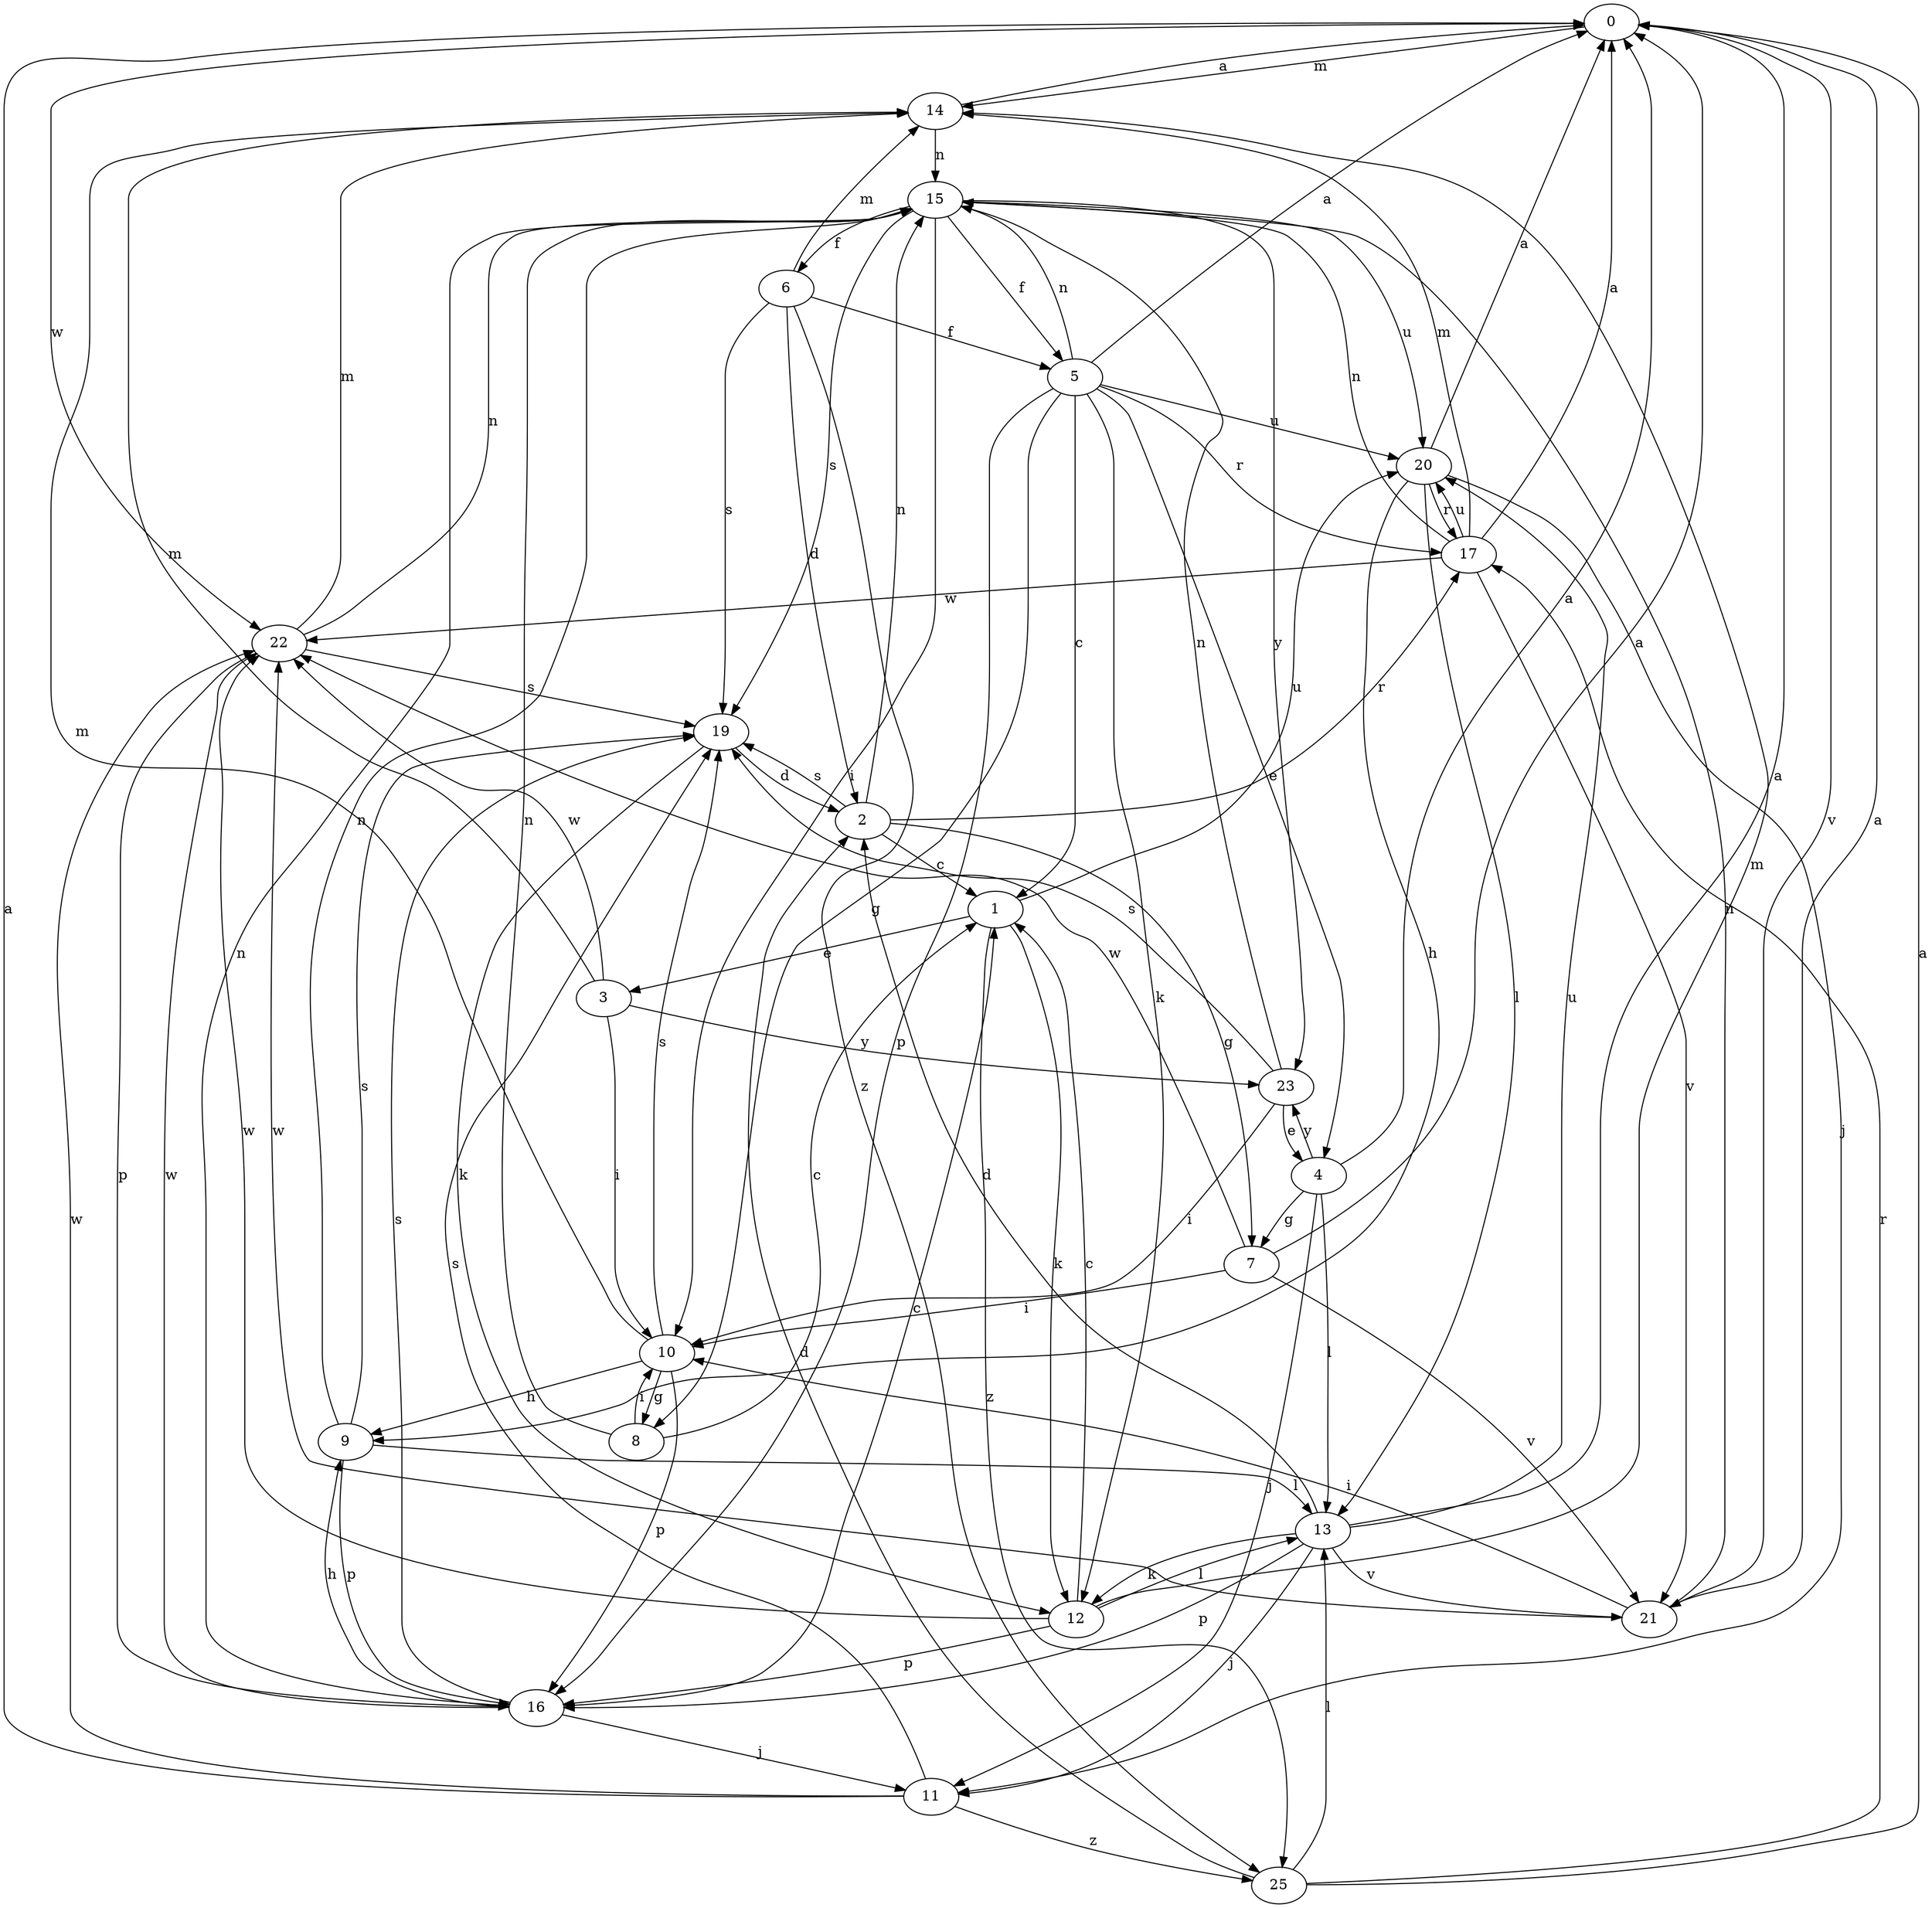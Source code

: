 strict digraph  {
0;
1;
2;
3;
4;
5;
6;
7;
8;
9;
10;
11;
12;
13;
14;
15;
16;
17;
19;
20;
21;
22;
23;
25;
0 -> 14  [label=m];
0 -> 21  [label=v];
0 -> 22  [label=w];
1 -> 3  [label=e];
1 -> 12  [label=k];
1 -> 20  [label=u];
1 -> 25  [label=z];
2 -> 1  [label=c];
2 -> 7  [label=g];
2 -> 15  [label=n];
2 -> 17  [label=r];
2 -> 19  [label=s];
3 -> 10  [label=i];
3 -> 14  [label=m];
3 -> 22  [label=w];
3 -> 23  [label=y];
4 -> 0  [label=a];
4 -> 7  [label=g];
4 -> 11  [label=j];
4 -> 13  [label=l];
4 -> 23  [label=y];
5 -> 0  [label=a];
5 -> 1  [label=c];
5 -> 4  [label=e];
5 -> 8  [label=g];
5 -> 12  [label=k];
5 -> 15  [label=n];
5 -> 16  [label=p];
5 -> 17  [label=r];
5 -> 20  [label=u];
6 -> 2  [label=d];
6 -> 5  [label=f];
6 -> 14  [label=m];
6 -> 19  [label=s];
6 -> 25  [label=z];
7 -> 0  [label=a];
7 -> 10  [label=i];
7 -> 21  [label=v];
7 -> 22  [label=w];
8 -> 1  [label=c];
8 -> 10  [label=i];
8 -> 15  [label=n];
9 -> 13  [label=l];
9 -> 15  [label=n];
9 -> 16  [label=p];
9 -> 19  [label=s];
10 -> 8  [label=g];
10 -> 9  [label=h];
10 -> 14  [label=m];
10 -> 16  [label=p];
10 -> 19  [label=s];
11 -> 0  [label=a];
11 -> 19  [label=s];
11 -> 22  [label=w];
11 -> 25  [label=z];
12 -> 1  [label=c];
12 -> 13  [label=l];
12 -> 14  [label=m];
12 -> 16  [label=p];
12 -> 22  [label=w];
13 -> 0  [label=a];
13 -> 2  [label=d];
13 -> 11  [label=j];
13 -> 12  [label=k];
13 -> 16  [label=p];
13 -> 20  [label=u];
13 -> 21  [label=v];
14 -> 0  [label=a];
14 -> 15  [label=n];
15 -> 5  [label=f];
15 -> 6  [label=f];
15 -> 10  [label=i];
15 -> 19  [label=s];
15 -> 20  [label=u];
15 -> 23  [label=y];
16 -> 1  [label=c];
16 -> 9  [label=h];
16 -> 11  [label=j];
16 -> 15  [label=n];
16 -> 19  [label=s];
16 -> 22  [label=w];
17 -> 0  [label=a];
17 -> 14  [label=m];
17 -> 15  [label=n];
17 -> 20  [label=u];
17 -> 21  [label=v];
17 -> 22  [label=w];
19 -> 2  [label=d];
19 -> 12  [label=k];
20 -> 0  [label=a];
20 -> 9  [label=h];
20 -> 11  [label=j];
20 -> 13  [label=l];
20 -> 17  [label=r];
21 -> 0  [label=a];
21 -> 10  [label=i];
21 -> 15  [label=n];
21 -> 22  [label=w];
22 -> 14  [label=m];
22 -> 15  [label=n];
22 -> 16  [label=p];
22 -> 19  [label=s];
23 -> 4  [label=e];
23 -> 10  [label=i];
23 -> 15  [label=n];
23 -> 19  [label=s];
25 -> 0  [label=a];
25 -> 2  [label=d];
25 -> 13  [label=l];
25 -> 17  [label=r];
}
